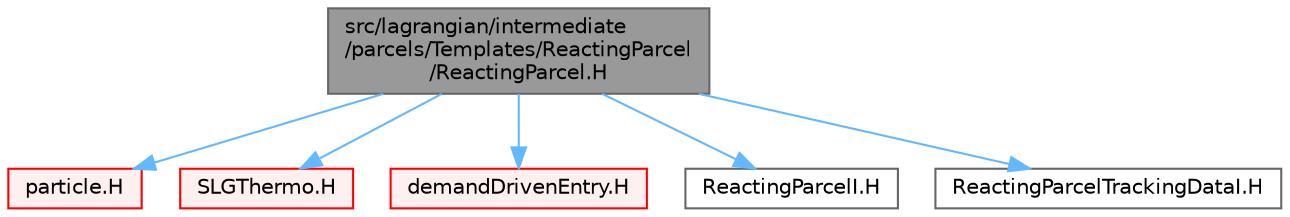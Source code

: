 digraph "src/lagrangian/intermediate/parcels/Templates/ReactingParcel/ReactingParcel.H"
{
 // LATEX_PDF_SIZE
  bgcolor="transparent";
  edge [fontname=Helvetica,fontsize=10,labelfontname=Helvetica,labelfontsize=10];
  node [fontname=Helvetica,fontsize=10,shape=box,height=0.2,width=0.4];
  Node1 [id="Node000001",label="src/lagrangian/intermediate\l/parcels/Templates/ReactingParcel\l/ReactingParcel.H",height=0.2,width=0.4,color="gray40", fillcolor="grey60", style="filled", fontcolor="black",tooltip=" "];
  Node1 -> Node2 [id="edge1_Node000001_Node000002",color="steelblue1",style="solid",tooltip=" "];
  Node2 [id="Node000002",label="particle.H",height=0.2,width=0.4,color="red", fillcolor="#FFF0F0", style="filled",URL="$particle_8H.html",tooltip=" "];
  Node1 -> Node386 [id="edge2_Node000001_Node000386",color="steelblue1",style="solid",tooltip=" "];
  Node386 [id="Node000386",label="SLGThermo.H",height=0.2,width=0.4,color="red", fillcolor="#FFF0F0", style="filled",URL="$SLGThermo_8H.html",tooltip=" "];
  Node1 -> Node479 [id="edge3_Node000001_Node000479",color="steelblue1",style="solid",tooltip=" "];
  Node479 [id="Node000479",label="demandDrivenEntry.H",height=0.2,width=0.4,color="red", fillcolor="#FFF0F0", style="filled",URL="$demandDrivenEntry_8H.html",tooltip=" "];
  Node1 -> Node481 [id="edge4_Node000001_Node000481",color="steelblue1",style="solid",tooltip=" "];
  Node481 [id="Node000481",label="ReactingParcelI.H",height=0.2,width=0.4,color="grey40", fillcolor="white", style="filled",URL="$ReactingParcelI_8H.html",tooltip=" "];
  Node1 -> Node482 [id="edge5_Node000001_Node000482",color="steelblue1",style="solid",tooltip=" "];
  Node482 [id="Node000482",label="ReactingParcelTrackingDataI.H",height=0.2,width=0.4,color="grey40", fillcolor="white", style="filled",URL="$ReactingParcelTrackingDataI_8H.html",tooltip=" "];
}
